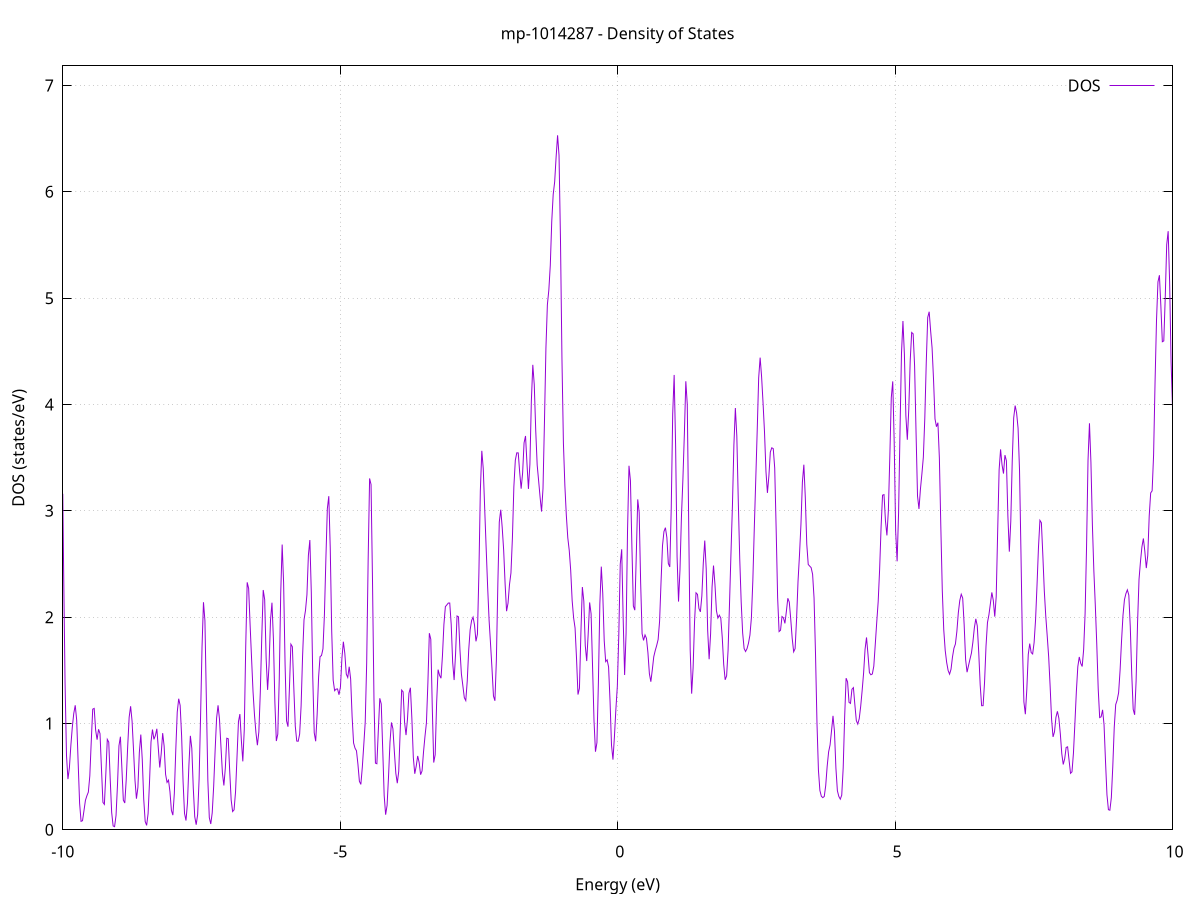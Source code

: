 set title 'mp-1014287 - Density of States'
set xlabel 'Energy (eV)'
set ylabel 'DOS (states/eV)'
set grid
set xrange [-10:10]
set yrange [0:7.185]
set xzeroaxis lt -1
set terminal png size 800,600
set output 'mp-1014287_dos_gnuplot.png'
plot '-' using 1:2 with lines title 'DOS'
-19.545800 0.000000
-19.519500 0.000000
-19.493200 0.000000
-19.467000 0.000000
-19.440700 0.000000
-19.414500 0.000000
-19.388200 0.000000
-19.361900 0.000000
-19.335700 0.000000
-19.309400 0.000000
-19.283100 0.000000
-19.256900 0.000000
-19.230600 0.000000
-19.204300 0.000000
-19.178100 0.000000
-19.151800 0.000000
-19.125600 0.000000
-19.099300 0.000000
-19.073000 0.000000
-19.046800 0.000000
-19.020500 0.000000
-18.994200 0.000000
-18.968000 0.000000
-18.941700 0.000000
-18.915500 0.000000
-18.889200 0.000000
-18.862900 0.000000
-18.836700 0.000000
-18.810400 0.000000
-18.784100 0.000000
-18.757900 0.000000
-18.731600 0.000000
-18.705300 0.000000
-18.679100 0.000000
-18.652800 0.000000
-18.626600 0.000000
-18.600300 0.000000
-18.574000 0.000000
-18.547800 0.000000
-18.521500 0.000000
-18.495200 0.000000
-18.469000 0.000000
-18.442700 0.000000
-18.416400 0.000000
-18.390200 0.000000
-18.363900 0.000000
-18.337700 0.000000
-18.311400 0.000000
-18.285100 0.000000
-18.258900 0.000000
-18.232600 0.000000
-18.206300 0.000000
-18.180100 0.000000
-18.153800 0.000000
-18.127500 0.000000
-18.101300 0.000000
-18.075000 0.000000
-18.048800 0.000000
-18.022500 0.000000
-17.996200 0.000000
-17.970000 0.000000
-17.943700 0.000000
-17.917400 0.000000
-17.891200 0.000000
-17.864900 0.000000
-17.838600 0.000000
-17.812400 0.000000
-17.786100 0.000000
-17.759900 0.000000
-17.733600 0.000000
-17.707300 0.000000
-17.681100 0.000000
-17.654800 0.000000
-17.628500 0.000000
-17.602300 0.000000
-17.576000 0.000000
-17.549700 0.000000
-17.523500 0.000000
-17.497200 0.000000
-17.471000 0.000000
-17.444700 0.000000
-17.418400 0.000000
-17.392200 0.000000
-17.365900 0.000000
-17.339600 0.000000
-17.313400 0.000000
-17.287100 0.000100
-17.260900 0.000800
-17.234600 0.006700
-17.208300 0.034900
-17.182100 0.113100
-17.155800 0.240700
-17.129500 0.368000
-17.103300 0.470800
-17.077000 0.581900
-17.050700 0.700900
-17.024500 0.770600
-16.998200 0.754500
-16.972000 0.661300
-16.945700 0.550100
-16.919400 0.516400
-16.893200 0.592500
-16.866900 0.700100
-16.840600 0.773300
-16.814400 0.843400
-16.788100 0.895800
-16.761800 0.847700
-16.735600 0.721200
-16.709300 0.585600
-16.683100 0.443200
-16.656800 0.361400
-16.630500 0.459200
-16.604300 0.678800
-16.578000 0.860500
-16.551700 1.001700
-16.525500 1.118300
-16.499200 1.074200
-16.472900 0.846300
-16.446700 0.626600
-16.420400 0.535300
-16.394200 0.532300
-16.367900 0.560900
-16.341600 0.609200
-16.315400 0.694100
-16.289100 0.816700
-16.262800 0.936400
-16.236600 1.020600
-16.210300 1.040000
-16.184000 0.976600
-16.157800 0.936000
-16.131500 0.995200
-16.105300 1.028500
-16.079000 1.011800
-16.052700 1.077100
-16.026500 1.228200
-16.000200 1.417000
-15.973900 1.643800
-15.947700 2.001600
-15.921400 2.661500
-15.895100 3.638800
-15.868900 4.748100
-15.842600 5.838300
-15.816400 6.875700
-15.790100 7.722400
-15.763800 8.062400
-15.737600 7.716700
-15.711300 6.737600
-15.685000 5.309200
-15.658800 3.842000
-15.632500 2.727600
-15.606300 2.080000
-15.580000 1.811500
-15.553700 1.682600
-15.527500 1.477600
-15.501200 1.238400
-15.474900 1.125700
-15.448700 1.098900
-15.422400 1.046800
-15.396100 1.039400
-15.369900 1.113400
-15.343600 1.143400
-15.317400 1.048000
-15.291100 0.877800
-15.264800 0.779600
-15.238600 0.829000
-15.212300 0.964600
-15.186000 1.130800
-15.159800 1.197200
-15.133500 1.132800
-15.107200 1.103400
-15.081000 1.134600
-15.054700 1.209700
-15.028500 1.308100
-15.002200 1.277300
-14.975900 1.060600
-14.949700 0.754300
-14.923400 0.534600
-14.897100 0.543700
-14.870900 0.708300
-14.844600 0.849900
-14.818300 0.886800
-14.792100 0.858800
-14.765800 0.830000
-14.739600 0.786700
-14.713300 0.698700
-14.687000 0.580200
-14.660800 0.444600
-14.634500 0.307300
-14.608200 0.246900
-14.582000 0.345300
-14.555700 0.530600
-14.529400 0.642500
-14.503200 0.651800
-14.476900 0.654100
-14.450700 0.657600
-14.424400 0.559700
-14.398100 0.363400
-14.371900 0.230000
-14.345600 0.264900
-14.319300 0.384900
-14.293100 0.455500
-14.266800 0.465300
-14.240500 0.479200
-14.214300 0.493000
-14.188000 0.455200
-14.161800 0.371200
-14.135500 0.292000
-14.109200 0.251000
-14.083000 0.238800
-14.056700 0.210900
-14.030400 0.153900
-14.004200 0.153300
-13.977900 0.348200
-13.951600 0.717800
-13.925400 0.948900
-13.899100 0.894700
-13.872900 0.871000
-13.846600 0.954700
-13.820300 0.806300
-13.794100 0.428200
-13.767800 0.151500
-13.741500 0.125600
-13.715300 0.355600
-13.689000 0.731900
-13.662800 0.896400
-13.636500 0.649100
-13.610200 0.277600
-13.584000 0.070100
-13.557700 0.011000
-13.531400 0.007700
-13.505200 0.050600
-13.478900 0.222100
-13.452600 0.578000
-13.426400 0.907800
-13.400100 0.940900
-13.373900 0.869700
-13.347600 0.974800
-13.321300 1.102700
-13.295100 1.125700
-13.268800 1.079700
-13.242500 0.851100
-13.216300 0.522300
-13.190000 0.499600
-13.163700 1.005200
-13.137500 1.642200
-13.111200 1.666900
-13.085000 1.026600
-13.058700 0.409800
-13.032400 0.242200
-13.006200 0.473800
-12.979900 0.809600
-12.953600 0.850300
-12.927400 0.551200
-12.901100 0.312900
-12.874800 0.513400
-12.848600 1.203900
-12.822300 1.882200
-12.796100 1.881000
-12.769800 1.278400
-12.743500 0.635000
-12.717300 0.235500
-12.691000 0.079800
-12.664700 0.114600
-12.638500 0.344500
-12.612200 0.779100
-12.585900 1.346700
-12.559700 1.871300
-12.533400 2.086900
-12.507200 1.949100
-12.480900 1.819600
-12.454600 1.858800
-12.428400 1.674800
-12.402100 1.079300
-12.375800 0.457300
-12.349600 0.123500
-12.323300 0.020900
-12.297000 0.002200
-12.270800 0.000100
-12.244500 0.000000
-12.218300 0.000000
-12.192000 0.000000
-12.165700 0.000100
-12.139500 0.000800
-12.113200 0.007700
-12.086900 0.043300
-12.060700 0.149200
-12.034400 0.318200
-12.008200 0.423500
-11.981900 0.353200
-11.955600 0.184600
-11.929400 0.060800
-11.903100 0.020900
-11.876800 0.058200
-11.850600 0.224000
-11.824300 0.566200
-11.798000 0.992500
-11.771800 1.389200
-11.745500 1.742100
-11.719300 1.846300
-11.693000 1.436600
-11.666700 0.749700
-11.640500 0.251400
-11.614200 0.053000
-11.587900 0.006900
-11.561700 0.000500
-11.535400 0.000000
-11.509100 0.000000
-11.482900 0.000000
-11.456600 0.000000
-11.430400 0.000100
-11.404100 0.001700
-11.377800 0.013100
-11.351600 0.060300
-11.325300 0.173500
-11.299000 0.320600
-11.272800 0.392400
-11.246500 0.325000
-11.220200 0.181900
-11.194000 0.067100
-11.167700 0.015900
-11.141500 0.003000
-11.115200 0.007400
-11.088900 0.044900
-11.062700 0.172000
-11.036400 0.414900
-11.010100 0.663600
-10.983900 0.772000
-10.957600 0.765100
-10.931300 0.766200
-10.905100 0.784400
-10.878800 0.726600
-10.852600 0.560700
-10.826300 0.339200
-10.800000 0.147700
-10.773800 0.042600
-10.747500 0.007700
-10.721200 0.000900
-10.695000 0.000400
-10.668700 0.003900
-10.642400 0.027400
-10.616200 0.125100
-10.589900 0.371400
-10.563700 0.741100
-10.537400 1.064700
-10.511100 1.238300
-10.484900 1.312300
-10.458600 1.395000
-10.432300 1.639300
-10.406100 2.150200
-10.379800 2.833300
-10.353600 3.414700
-10.327300 3.734000
-10.301000 3.888400
-10.274800 4.045600
-10.248500 4.291200
-10.222200 4.592400
-10.196000 4.794200
-10.169700 4.844200
-10.143400 4.970600
-10.117200 5.362400
-10.090900 5.773500
-10.064700 5.680000
-10.038400 4.907200
-10.012100 3.738700
-9.985900 2.486800
-9.959600 1.395600
-9.933300 0.698400
-9.907100 0.476800
-9.880800 0.584500
-9.854500 0.794200
-9.828300 0.966600
-9.802000 1.095100
-9.775800 1.170800
-9.749500 1.030500
-9.723200 0.632800
-9.697000 0.249500
-9.670700 0.079200
-9.644400 0.085500
-9.618200 0.180200
-9.591900 0.277100
-9.565600 0.319900
-9.539400 0.354300
-9.513100 0.506300
-9.486900 0.833400
-9.460600 1.134500
-9.434300 1.141500
-9.408100 0.937800
-9.381800 0.847300
-9.355500 0.945000
-9.329300 0.904600
-9.303000 0.573700
-9.276700 0.257900
-9.250500 0.238900
-9.224200 0.527300
-9.198000 0.850300
-9.171700 0.824800
-9.145400 0.476100
-9.119200 0.163500
-9.092900 0.036000
-9.066600 0.029400
-9.040400 0.134900
-9.014100 0.423600
-8.987800 0.790000
-8.961600 0.875300
-8.935300 0.583800
-8.909100 0.279500
-8.882800 0.251700
-8.856500 0.472900
-8.830300 0.784100
-8.804000 1.058000
-8.777700 1.161800
-8.751500 1.021900
-8.725200 0.750700
-8.698900 0.466000
-8.672700 0.292200
-8.646400 0.397900
-8.620200 0.728900
-8.593900 0.895500
-8.567600 0.659900
-8.541400 0.288900
-8.515100 0.078300
-8.488800 0.041500
-8.462600 0.153100
-8.436300 0.457400
-8.410100 0.825500
-8.383800 0.942900
-8.357500 0.850500
-8.331300 0.886300
-8.305000 0.949900
-8.278700 0.768100
-8.252500 0.585600
-8.226200 0.716400
-8.199900 0.908900
-8.173700 0.787700
-8.147400 0.522100
-8.121200 0.445700
-8.094900 0.467000
-8.068600 0.358200
-8.042400 0.181800
-8.016100 0.137700
-7.989800 0.342000
-7.963600 0.751900
-7.937300 1.107200
-7.911000 1.232600
-7.884800 1.169800
-7.858500 0.883000
-7.832300 0.454800
-7.806000 0.153800
-7.779700 0.087200
-7.753500 0.249100
-7.727200 0.605200
-7.700900 0.883600
-7.674700 0.766200
-7.648400 0.394700
-7.622100 0.123300
-7.595900 0.047700
-7.569600 0.143300
-7.543400 0.475200
-7.517100 1.058300
-7.490800 1.713800
-7.464600 2.140300
-7.438300 1.966300
-7.412000 1.209300
-7.385800 0.466600
-7.359500 0.115000
-7.333200 0.054600
-7.307000 0.159300
-7.280700 0.409500
-7.254500 0.746300
-7.228200 1.049800
-7.201900 1.170600
-7.175700 1.038700
-7.149400 0.783000
-7.123100 0.534100
-7.096900 0.416700
-7.070600 0.580600
-7.044300 0.861100
-7.018100 0.856300
-6.991800 0.552600
-6.965600 0.281400
-6.939300 0.171400
-6.913000 0.187800
-6.886800 0.354800
-6.860500 0.680100
-6.834200 1.017100
-6.808000 1.088200
-6.781700 0.840500
-6.755500 0.643300
-6.729200 0.942900
-6.702900 1.728100
-6.676700 2.327300
-6.650400 2.269600
-6.624100 1.927000
-6.597900 1.613100
-6.571600 1.301100
-6.545300 1.080700
-6.519100 0.914100
-6.492800 0.795100
-6.466600 0.920100
-6.440300 1.293300
-6.414000 1.810400
-6.387800 2.255100
-6.361500 2.165100
-6.335200 1.615200
-6.309000 1.315500
-6.282700 1.545300
-6.256400 1.971000
-6.230200 2.135800
-6.203900 1.792800
-6.177700 1.199100
-6.151400 0.834900
-6.125100 0.899300
-6.098900 1.412600
-6.072600 2.221100
-6.046300 2.683000
-6.020100 2.322500
-5.993800 1.555300
-5.967500 1.025000
-5.941300 0.969700
-5.915000 1.338600
-5.888800 1.745600
-5.862500 1.721700
-5.836200 1.332000
-5.810000 0.975000
-5.783700 0.834500
-5.757400 0.832800
-5.731200 0.900600
-5.704900 1.165500
-5.678600 1.630700
-5.652400 1.975300
-5.626100 2.062300
-5.599900 2.210500
-5.573600 2.582100
-5.547300 2.725200
-5.521100 2.230300
-5.494800 1.434400
-5.468500 0.912800
-5.442300 0.832600
-5.416000 1.084500
-5.389700 1.437000
-5.363500 1.628500
-5.337200 1.638900
-5.311000 1.701600
-5.284700 2.025000
-5.258400 2.547300
-5.232200 3.020000
-5.205900 3.137800
-5.179600 2.646400
-5.153400 1.868700
-5.127100 1.407900
-5.100900 1.308100
-5.074600 1.322700
-5.048300 1.324800
-5.022100 1.270200
-4.995800 1.343500
-4.969500 1.613500
-4.943300 1.768900
-4.917000 1.658600
-4.890700 1.463600
-4.864500 1.432600
-4.838200 1.533700
-4.812000 1.418200
-4.785700 1.066300
-4.759400 0.816600
-4.733200 0.767600
-4.706900 0.742700
-4.680600 0.615100
-4.654400 0.456100
-4.628100 0.426900
-4.601800 0.587500
-4.575600 0.796600
-4.549300 1.014500
-4.523100 1.567600
-4.496800 2.530500
-4.470500 3.304500
-4.444300 3.247000
-4.418000 2.333400
-4.391700 1.229000
-4.365500 0.627000
-4.339200 0.621100
-4.312900 0.937400
-4.286700 1.236800
-4.260400 1.183200
-4.234200 0.760400
-4.207900 0.323800
-4.181600 0.141800
-4.155400 0.228400
-4.129100 0.503700
-4.102800 0.825600
-4.076600 1.009300
-4.050300 0.950300
-4.024000 0.732700
-3.997800 0.530900
-3.971500 0.438300
-3.945300 0.550000
-3.919000 0.932000
-3.892700 1.314000
-3.866500 1.297300
-3.840200 1.010300
-3.813900 0.890400
-3.787700 1.041100
-3.761400 1.284400
-3.735100 1.335900
-3.708900 1.049200
-3.682600 0.680800
-3.656400 0.526800
-3.630100 0.598800
-3.603800 0.694400
-3.577600 0.633600
-3.551300 0.518300
-3.525000 0.553700
-3.498800 0.731400
-3.472500 0.877900
-3.446200 1.006400
-3.420000 1.381000
-3.393700 1.848900
-3.367500 1.791500
-3.341200 1.159100
-3.314900 0.632300
-3.288700 0.705700
-3.262400 1.193500
-3.236100 1.506300
-3.209900 1.453600
-3.183600 1.425500
-3.157400 1.637600
-3.131100 1.931300
-3.104800 2.098800
-3.078600 2.115000
-3.052300 2.132400
-3.026000 2.132500
-2.999800 1.931500
-2.973500 1.575800
-2.947200 1.408500
-2.921000 1.655500
-2.894700 2.010900
-2.868500 2.002800
-2.842200 1.693800
-2.815900 1.465300
-2.789700 1.354800
-2.763400 1.242400
-2.737100 1.215200
-2.710900 1.397000
-2.684600 1.686000
-2.658300 1.881000
-2.632100 1.968400
-2.605800 1.999900
-2.579600 1.926000
-2.553300 1.772300
-2.527000 1.840700
-2.500800 2.411200
-2.474500 3.191100
-2.448200 3.564100
-2.422000 3.396700
-2.395700 3.015100
-2.369400 2.644900
-2.343200 2.286100
-2.316900 1.971300
-2.290700 1.747700
-2.264400 1.513900
-2.238100 1.258600
-2.211900 1.213400
-2.185600 1.596100
-2.159300 2.309100
-2.133100 2.894500
-2.106800 3.010300
-2.080500 2.843200
-2.054300 2.629600
-2.028000 2.309900
-2.001800 2.056000
-1.975500 2.132100
-1.949200 2.306100
-1.923000 2.415600
-1.896700 2.743500
-1.870400 3.227200
-1.844200 3.475700
-1.817900 3.545300
-1.791600 3.544800
-1.765400 3.360800
-1.739100 3.208400
-1.712900 3.354900
-1.686600 3.639100
-1.660300 3.703900
-1.634100 3.444000
-1.607800 3.206400
-1.581500 3.437000
-1.555300 4.030500
-1.529000 4.373000
-1.502800 4.186000
-1.476500 3.756600
-1.450200 3.430500
-1.424000 3.282400
-1.397700 3.127900
-1.371400 2.992800
-1.345200 3.210600
-1.318900 3.840100
-1.292600 4.529100
-1.266400 4.938200
-1.240100 5.076700
-1.213900 5.308700
-1.187600 5.722800
-1.161300 5.976800
-1.135100 6.093700
-1.108800 6.328900
-1.082500 6.532100
-1.056300 6.342000
-1.030000 5.538400
-1.003700 4.431100
-0.977500 3.637400
-0.951200 3.238700
-0.925000 2.958600
-0.898700 2.746600
-0.872400 2.628400
-0.846200 2.440200
-0.819900 2.156100
-0.793600 1.993700
-0.767400 1.897600
-0.741100 1.611700
-0.714800 1.271900
-0.688600 1.331000
-0.662300 1.853200
-0.636100 2.283000
-0.609800 2.151700
-0.583500 1.732800
-0.557300 1.586900
-0.531000 1.841000
-0.504700 2.138100
-0.478500 2.031600
-0.452200 1.535200
-0.425900 1.024100
-0.399700 0.734200
-0.373400 0.819000
-0.347200 1.378400
-0.320900 2.123400
-0.294600 2.474900
-0.268400 2.224200
-0.242100 1.779200
-0.215800 1.581700
-0.189600 1.598200
-0.163300 1.531800
-0.137000 1.209600
-0.110800 0.796600
-0.084500 0.659800
-0.058300 0.873700
-0.032000 1.131500
-0.005700 1.348300
0.020500 1.828300
0.046800 2.497800
0.073100 2.638400
0.099300 1.993600
0.125600 1.455600
0.151800 1.844500
0.178100 2.809400
0.204400 3.423700
0.230600 3.284200
0.256900 2.665100
0.283200 2.105100
0.309400 2.065600
0.335700 2.580100
0.362000 3.107400
0.388200 2.985000
0.414500 2.325000
0.440700 1.843900
0.467000 1.781300
0.493300 1.832600
0.519500 1.800600
0.545800 1.665600
0.572100 1.467900
0.598300 1.392600
0.624600 1.504400
0.650900 1.627700
0.677100 1.685000
0.703400 1.733100
0.729600 1.789300
0.755900 1.961200
0.782200 2.333400
0.808400 2.672100
0.834700 2.805400
0.861000 2.841300
0.887200 2.748300
0.913500 2.504200
0.939800 2.472400
0.966000 3.024200
0.992300 3.911900
1.018500 4.278200
1.044800 3.609100
1.071100 2.568700
1.097300 2.146300
1.123600 2.446600
1.149900 2.946300
1.176100 3.296800
1.202400 3.722100
1.228700 4.218600
1.254900 4.001000
1.281200 2.854900
1.307400 1.693000
1.333700 1.280100
1.360000 1.522800
1.386200 1.958500
1.412500 2.228800
1.438800 2.214200
1.465000 2.081300
1.491300 2.049700
1.517600 2.199900
1.543800 2.509800
1.570100 2.720200
1.596300 2.451000
1.622600 1.873300
1.648900 1.603900
1.675100 1.840800
1.701400 2.281400
1.727700 2.485100
1.753900 2.305900
1.780200 2.061800
1.806500 1.991500
1.832700 2.018700
1.859000 1.991000
1.885200 1.809600
1.911500 1.555100
1.937800 1.410600
1.964000 1.447700
1.990300 1.687900
2.016600 2.134400
2.042800 2.605600
2.069100 3.054100
2.095300 3.619700
2.121600 3.966700
2.147900 3.701800
2.174100 3.095900
2.200400 2.549700
2.226700 2.140400
2.252900 1.852500
2.279200 1.705200
2.305500 1.676700
2.331700 1.703600
2.358000 1.754900
2.384200 1.831000
2.410500 1.993400
2.436800 2.347700
2.463000 2.842000
2.489300 3.296600
2.515600 3.759600
2.541800 4.250900
2.568100 4.441100
2.594400 4.261300
2.620600 4.014400
2.646900 3.740700
2.673100 3.370500
2.699400 3.168400
2.725700 3.327100
2.751900 3.552600
2.778200 3.592900
2.804500 3.584700
2.830700 3.403700
2.857000 2.824200
2.883300 2.183900
2.909500 1.864400
2.935800 1.877000
2.962000 2.005800
2.988300 1.993800
3.014600 1.941300
3.040800 2.053400
3.067100 2.177600
3.093400 2.141400
3.119600 1.981300
3.145900 1.800900
3.172200 1.673800
3.198400 1.703600
3.224700 1.982500
3.250900 2.336600
3.277200 2.584500
3.303500 2.871200
3.329700 3.269200
3.356000 3.433900
3.382300 3.124300
3.408500 2.686800
3.434800 2.495400
3.461100 2.480200
3.487300 2.465600
3.513600 2.403300
3.539800 2.179500
3.566100 1.652600
3.592400 1.005700
3.618600 0.561800
3.644900 0.370100
3.671200 0.315300
3.697400 0.302400
3.723700 0.313100
3.749900 0.414500
3.776200 0.596500
3.802500 0.733300
3.828700 0.798300
3.855000 0.932600
3.881300 1.071700
3.907500 0.926200
3.933800 0.580500
3.960100 0.367700
3.986300 0.313700
4.012600 0.287900
4.038800 0.325500
4.065100 0.582700
4.091400 1.063800
4.117600 1.425800
4.143900 1.391000
4.170200 1.198300
4.196400 1.188600
4.222700 1.321500
4.249000 1.337100
4.275200 1.177000
4.301500 1.027500
4.327700 0.994100
4.354000 1.045200
4.380300 1.160700
4.406500 1.309300
4.432800 1.474700
4.459100 1.696800
4.485300 1.809200
4.511600 1.650600
4.537900 1.477200
4.564100 1.457900
4.590400 1.465600
4.616600 1.538400
4.642900 1.742000
4.669200 1.949900
4.695400 2.144700
4.721700 2.449600
4.748000 2.847400
4.774200 3.147200
4.800500 3.152500
4.826800 2.905400
4.853000 2.768800
4.879300 3.002600
4.905500 3.511100
4.931800 4.065000
4.958100 4.217400
4.984300 3.641900
5.010600 2.807300
5.036900 2.525100
5.063100 2.977300
5.089400 3.763000
5.115700 4.483000
5.141900 4.784900
5.168200 4.470300
5.194400 3.896600
5.220700 3.668300
5.247000 3.954800
5.273200 4.416600
5.299500 4.677500
5.325800 4.664800
5.352000 4.361600
5.378300 3.731400
5.404500 3.139700
5.430800 3.017800
5.457100 3.203800
5.483300 3.346600
5.509600 3.504200
5.535900 3.872700
5.562100 4.394100
5.588400 4.818700
5.614700 4.872500
5.640900 4.692400
5.667200 4.531200
5.693400 4.232800
5.719700 3.864800
5.746000 3.791200
5.772200 3.828900
5.798500 3.495300
5.824800 2.844300
5.851000 2.251800
5.877300 1.881400
5.903600 1.687200
5.929800 1.574300
5.956100 1.498100
5.982300 1.463700
6.008600 1.510400
6.034900 1.626000
6.061100 1.707800
6.087400 1.746900
6.113700 1.865700
6.139900 2.040500
6.166200 2.156100
6.192500 2.215000
6.218700 2.179200
6.245000 1.930800
6.271200 1.601300
6.297500 1.482300
6.323800 1.544300
6.350000 1.605000
6.376300 1.661900
6.402600 1.765500
6.428800 1.899000
6.455100 1.984200
6.481400 1.918200
6.507600 1.671200
6.533900 1.362900
6.560100 1.166800
6.586400 1.167500
6.612700 1.387400
6.638900 1.725700
6.665200 1.949000
6.691500 2.022400
6.717700 2.125700
6.744000 2.232500
6.770300 2.157200
6.796500 2.004600
6.822800 2.192500
6.849000 2.802700
6.875300 3.386300
6.901600 3.578000
6.927800 3.432000
6.954100 3.350400
6.980400 3.523900
7.006600 3.470600
7.032900 2.955500
7.059200 2.616200
7.085400 2.901100
7.111700 3.467500
7.137900 3.874100
7.164200 3.989800
7.190500 3.920000
7.216700 3.777300
7.243000 3.381900
7.269300 2.596300
7.295500 1.739600
7.321800 1.202400
7.348000 1.087000
7.374300 1.319500
7.400600 1.649000
7.426800 1.750900
7.453100 1.666800
7.479400 1.653600
7.505600 1.759800
7.531900 1.973700
7.558200 2.299100
7.584400 2.654400
7.610700 2.910200
7.636900 2.887800
7.663200 2.582300
7.689500 2.247600
7.715700 2.011500
7.742000 1.823400
7.768300 1.626400
7.794500 1.351200
7.820800 1.040100
7.847100 0.873500
7.873300 0.921300
7.899600 1.058500
7.925800 1.114100
7.952100 1.049300
7.978400 0.902700
8.004600 0.715300
8.030900 0.614400
8.057200 0.669000
8.083400 0.774400
8.109700 0.780200
8.136000 0.653900
8.162200 0.530900
8.188500 0.544800
8.214700 0.719500
8.241000 1.001100
8.267300 1.300100
8.293500 1.534300
8.319800 1.625500
8.346100 1.565200
8.372300 1.535900
8.398600 1.694200
8.424900 2.035500
8.451100 2.665400
8.477400 3.474800
8.503600 3.823100
8.529900 3.455700
8.556200 2.869500
8.582400 2.437900
8.608700 2.112700
8.635000 1.746000
8.661200 1.324700
8.687500 1.055200
8.713800 1.062500
8.740000 1.128100
8.766300 0.987200
8.792500 0.645900
8.818800 0.329800
8.845100 0.189000
8.871300 0.184000
8.897600 0.301800
8.923900 0.595600
8.950100 0.963100
8.976400 1.177600
9.002600 1.219200
9.028900 1.289700
9.055200 1.498300
9.081400 1.774400
9.107700 2.016200
9.134000 2.164200
9.160200 2.221000
9.186500 2.256700
9.212800 2.207000
9.239000 1.910200
9.265300 1.465100
9.291500 1.133700
9.317800 1.081400
9.344100 1.398700
9.370300 1.947400
9.396600 2.354600
9.422900 2.523400
9.449100 2.662200
9.475400 2.739800
9.501700 2.617500
9.527900 2.461400
9.554200 2.580900
9.580400 2.952100
9.606700 3.168100
9.633000 3.188000
9.659200 3.524200
9.685500 4.208600
9.711800 4.791900
9.738000 5.153100
9.764300 5.216000
9.790600 4.923200
9.816800 4.590300
9.843100 4.598200
9.869300 5.009900
9.895600 5.503300
9.921900 5.630300
9.948100 5.156300
9.974400 4.402800
10.000700 3.961600
10.026900 4.023600
10.053200 4.526000
10.079500 5.315100
10.105700 5.924000
10.132000 6.115900
10.158200 6.209000
10.184500 6.577500
10.210800 7.104200
10.237000 6.967300
10.263300 5.846000
10.289600 4.647000
10.315800 4.014100
10.342100 3.798300
10.368400 3.960300
10.394600 4.313600
10.420900 4.165800
10.447100 3.258800
10.473400 2.204400
10.499700 1.668100
10.525900 1.786300
10.552200 2.158500
10.578500 2.179200
10.604700 1.816500
10.631000 1.589600
10.657200 1.708800
10.683500 2.020900
10.709800 2.384800
10.736000 2.611400
10.762300 2.459000
10.788600 2.074600
10.814800 1.969700
10.841100 2.116500
10.867400 1.908800
10.893600 1.355800
10.919900 1.183100
10.946100 1.813600
10.972400 2.931000
10.998700 3.693400
11.024900 3.531200
11.051200 2.730000
11.077500 1.794000
11.103700 0.972900
11.130000 0.439100
11.156300 0.206600
11.182500 0.155100
11.208800 0.194100
11.235000 0.255100
11.261300 0.269600
11.287600 0.203600
11.313800 0.103600
11.340100 0.049400
11.366400 0.082400
11.392600 0.210300
11.418900 0.382100
11.445200 0.487700
11.471400 0.516300
11.497700 0.684300
11.523900 1.199100
11.550200 1.817300
11.576500 2.095100
11.602700 2.198500
11.629000 2.661900
11.655300 3.442100
11.681500 3.900400
11.707800 3.673100
11.734100 3.152500
11.760300 2.871600
11.786600 2.916400
11.812800 3.048800
11.839100 2.873300
11.865400 2.199300
11.891600 1.490000
11.917900 1.343900
11.944200 1.768700
11.970400 2.308500
11.996700 2.551300
12.023000 2.369100
12.049200 1.795300
12.075500 1.110000
12.101700 0.781800
12.128000 0.945800
12.154300 1.210500
12.180500 1.173700
12.206800 0.883700
12.233100 0.600400
12.259300 0.530900
12.285600 0.787600
12.311900 1.276700
12.338100 1.800000
12.364400 2.239700
12.390600 2.471700
12.416900 2.393000
12.443200 2.184200
12.469400 2.205700
12.495700 2.563900
12.522000 3.000000
12.548200 3.289100
12.574500 3.387600
12.600700 3.152200
12.627000 2.712000
12.653300 2.590000
12.679500 2.796100
12.705800 2.708800
12.732100 2.109300
12.758300 1.498200
12.784600 1.312200
12.810900 1.526100
12.837100 1.964200
12.863400 2.407200
12.889600 2.602100
12.915900 2.565400
12.942200 2.592900
12.968400 2.886600
12.994700 3.260600
13.021000 3.284900
13.047200 2.896800
13.073500 2.509000
13.099800 2.320500
13.126000 2.141100
13.152300 1.921800
13.178500 1.963000
13.204800 2.447900
13.231100 2.999600
13.257300 3.171500
13.283600 3.086700
13.309900 3.208300
13.336100 3.848100
13.362400 4.707400
13.388700 4.899500
13.414900 4.111400
13.441200 3.162700
13.467400 2.773000
13.493700 2.700700
13.520000 2.549600
13.546200 2.553400
13.572500 2.968300
13.598800 3.453900
13.625000 3.573600
13.651300 3.367600
13.677600 3.222700
13.703800 3.337100
13.730100 3.428700
13.756300 3.190300
13.782600 2.714100
13.808900 2.284300
13.835100 2.153300
13.861400 2.371700
13.887700 2.780000
13.913900 3.244500
13.940200 3.545900
13.966500 3.252200
13.992700 2.328900
14.019000 1.495000
14.045200 1.390700
14.071500 1.894400
14.097800 2.460400
14.124000 2.809000
14.150300 2.989800
14.176600 2.918500
14.202800 2.509000
14.229100 1.969500
14.255300 1.583600
14.281600 1.539600
14.307900 1.970100
14.334100 2.945400
14.360400 4.129400
14.386700 4.759700
14.412900 4.509500
14.439200 3.846300
14.465500 3.276300
14.491700 2.876800
14.518000 2.672100
14.544200 2.683300
14.570500 2.634500
14.596800 2.451100
14.623000 2.466500
14.649300 2.552800
14.675600 2.258500
14.701800 1.724300
14.728100 1.390600
14.754400 1.309000
14.780600 1.187800
14.806900 0.853100
14.833100 0.500600
14.859400 0.354500
14.885700 0.434300
14.911900 0.829300
14.938200 1.608300
14.964500 2.300700
14.990700 2.253600
15.017000 1.617900
15.043300 1.173800
15.069500 1.253200
15.095800 1.481900
15.122000 1.457500
15.148300 1.202000
15.174600 0.964700
15.200800 0.938800
15.227100 1.134800
15.253400 1.532600
15.279600 2.212000
15.305900 2.858800
15.332200 2.813600
15.358400 2.072200
15.384700 1.297300
15.410900 0.944000
15.437200 1.064900
15.463500 1.418300
15.489700 1.701800
15.516000 1.944500
15.542300 2.238900
15.568500 2.436500
15.594800 2.470900
15.621100 2.479400
15.647300 2.633500
15.673600 3.008800
15.699800 3.304500
15.726100 3.138200
15.752400 2.771000
15.778600 2.676100
15.804900 2.706800
15.831200 2.636700
15.857400 2.761000
15.883700 3.197100
15.909900 3.530500
15.936200 3.418200
15.962500 2.957000
15.988700 2.328800
16.015000 1.776500
16.041300 1.723200
16.067500 2.125500
16.093800 2.399900
16.120100 2.253400
16.146300 1.912800
16.172600 1.607200
16.198800 1.365900
16.225100 1.265300
16.251400 1.444000
16.277600 1.903300
16.303900 2.537400
16.330200 3.219100
16.356400 3.815900
16.382700 4.080900
16.409000 3.629600
16.435200 2.587000
16.461500 1.678700
16.487700 1.344400
16.514000 1.636800
16.540300 2.428300
16.566500 3.125000
16.592800 3.115900
16.619100 2.717200
16.645300 2.603800
16.671600 2.663300
16.697900 2.463900
16.724100 2.036300
16.750400 1.572900
16.776600 1.160700
16.802900 1.024400
16.829200 1.234100
16.855400 1.364100
16.881700 1.111600
16.908000 0.767000
16.934200 0.663700
16.960500 0.760600
16.986800 0.954500
17.013000 1.186100
17.039300 1.237500
17.065500 1.060600
17.091800 0.985000
17.118100 1.167600
17.144300 1.455900
17.170600 1.769900
17.196900 1.963600
17.223100 1.942600
17.249400 2.035200
17.275700 2.449100
17.301900 2.774200
17.328200 2.519200
17.354400 1.920900
17.380700 1.594800
17.407000 1.682800
17.433200 2.022200
17.459500 2.539200
17.485800 3.046900
17.512000 3.268200
17.538300 3.151500
17.564500 2.971000
17.590800 3.093400
17.617100 3.503100
17.643300 3.897500
17.669600 4.122800
17.695900 4.165400
17.722100 4.129100
17.748400 4.129200
17.774700 4.071100
17.800900 3.817300
17.827200 3.386300
17.853400 2.959300
17.879700 2.725500
17.906000 2.738900
17.932200 2.951300
17.958500 3.221900
17.984800 3.449800
18.011000 3.530500
18.037300 3.412200
18.063600 3.347100
18.089800 3.532900
18.116100 3.718100
18.142300 3.535000
18.168600 3.039700
18.194900 2.694500
18.221100 2.626200
18.247400 2.442700
18.273700 2.024000
18.299900 1.663000
18.326200 1.494100
18.352500 1.385800
18.378700 1.264200
18.405000 1.305200
18.431200 1.680800
18.457500 2.264500
18.483800 2.633700
18.510000 2.421100
18.536300 1.785400
18.562600 1.264300
18.588800 1.249600
18.615100 1.657300
18.641400 2.041600
18.667600 2.115900
18.693900 1.979500
18.720100 1.858700
18.746400 1.839400
18.772700 1.886400
18.798900 2.017200
18.825200 2.202500
18.851500 2.205000
18.877700 1.914000
18.904000 1.650300
18.930300 1.678200
18.956500 1.877100
18.982800 2.045400
19.009000 2.173500
19.035300 2.264100
19.061600 2.209900
19.087800 1.996200
19.114100 1.756300
19.140400 1.622800
19.166600 1.601100
19.192900 1.712700
19.219200 2.045400
19.245400 2.525400
19.271700 2.882400
19.297900 2.966200
19.324200 2.881600
19.350500 2.702900
19.376700 2.434000
19.403000 2.171300
19.429300 2.021600
19.455500 1.958800
19.481800 1.907600
19.508000 2.009100
19.534300 2.316600
19.560600 2.448700
19.586800 2.183200
19.613100 1.839900
19.639400 1.701100
19.665600 1.658400
19.691900 1.547400
19.718200 1.472100
19.744400 1.689100
19.770700 2.147200
19.796900 2.372700
19.823200 2.109600
19.849500 1.671400
19.875700 1.410700
19.902000 1.336500
19.928300 1.326400
19.954500 1.452800
19.980800 1.790200
20.007100 1.965000
20.033300 1.719700
20.059600 1.521400
20.085800 1.805800
20.112100 2.251300
20.138400 2.281600
20.164600 1.839900
20.190900 1.304300
20.217200 0.969000
20.243400 0.882000
20.269700 0.962500
20.296000 1.082800
20.322200 1.197400
20.348500 1.367400
20.374700 1.671600
20.401000 2.074300
20.427300 2.267400
20.453500 2.073300
20.479800 1.732500
20.506100 1.449100
20.532300 1.178100
20.558600 0.892200
20.584900 0.700000
20.611100 0.730300
20.637400 0.969800
20.663600 1.236000
20.689900 1.378800
20.716200 1.406100
20.742400 1.420900
20.768700 1.506200
20.795000 1.583000
20.821200 1.558400
20.847500 1.552300
20.873800 1.657200
20.900000 1.784200
20.926300 1.888000
20.952500 1.997400
20.978800 2.098200
21.005100 2.110400
21.031300 2.023300
21.057600 1.938800
21.083900 1.875700
21.110100 1.788700
21.136400 1.632000
21.162600 1.305300
21.188900 0.878600
21.215200 0.631100
21.241400 0.651700
21.267700 0.842900
21.294000 1.212700
21.320200 1.819900
21.346500 2.602300
21.372800 3.161300
21.399000 3.020900
21.425300 2.379800
21.451500 1.901300
21.477800 1.900400
21.504100 2.100700
21.530300 2.026800
21.556600 1.628200
21.582900 1.323800
21.609100 1.399500
21.635400 1.706800
21.661700 2.062400
21.687900 2.435500
21.714200 2.745500
21.740400 2.915200
21.766700 2.874600
21.793000 2.664700
21.819200 2.588600
21.845500 2.744400
21.871800 2.718700
21.898000 2.338100
21.924300 1.991100
21.950600 1.849800
21.976800 1.777500
22.003100 1.823300
22.029300 2.171300
22.055600 2.728600
22.081900 2.997300
22.108100 2.673100
22.134400 2.121300
22.160700 1.893600
22.186900 2.034100
22.213200 2.154900
22.239500 2.055200
22.265700 1.862600
22.292000 1.756500
22.318200 1.847300
22.344500 2.108300
22.370800 2.409900
22.397000 2.623900
22.423300 2.748900
22.449600 2.849300
22.475800 2.845100
22.502100 2.592000
22.528400 2.253700
22.554600 2.204100
22.580900 2.391300
22.607100 2.396500
22.633400 2.111000
22.659700 1.871300
22.685900 1.968600
22.712200 2.229800
22.738500 2.315300
22.764700 2.270200
22.791000 2.365400
22.817200 2.538400
22.843500 2.438400
22.869800 2.006400
22.896000 1.556000
22.922300 1.428600
22.948600 1.723600
22.974800 2.132600
23.001100 2.278600
23.027400 2.194700
23.053600 2.211400
23.079900 2.487100
23.106100 2.736500
23.132400 2.694200
23.158700 2.568400
23.184900 2.668800
23.211200 2.833300
23.237500 2.740400
23.263700 2.590200
23.290000 2.661600
23.316300 2.812700
23.342500 2.895000
23.368800 2.942400
23.395000 2.911400
23.421300 2.817300
23.447600 2.722700
23.473800 2.432200
23.500100 1.908200
23.526400 1.545300
23.552600 1.689000
23.578900 2.339400
23.605200 3.069000
23.631400 3.298800
23.657700 2.962600
23.683900 2.505000
23.710200 2.208700
23.736500 2.060000
23.762700 2.090000
23.789000 2.298700
23.815300 2.523300
23.841500 2.631500
23.867800 2.742100
23.894100 2.991700
23.920300 3.286600
23.946600 3.554400
23.972800 3.751500
23.999100 3.646100
24.025400 3.069600
24.051600 2.426700
24.077900 2.372200
24.104200 2.723500
24.130400 2.629000
24.156700 1.992500
24.183000 1.506800
24.209200 1.544200
24.235500 1.881700
24.261700 2.050100
24.288000 1.893500
24.314300 1.746700
24.340500 1.845200
24.366800 2.082200
24.393100 2.335200
24.419300 2.595400
24.445600 2.829000
24.471900 2.817200
24.498100 2.426500
24.524400 2.016000
24.550600 1.991500
24.576900 2.310800
24.603200 2.708400
24.629400 3.000000
24.655700 3.134700
24.682000 3.117500
24.708200 3.128100
24.734500 3.308100
24.760700 3.389700
24.787000 3.190900
24.813300 2.967400
24.839500 2.952100
24.865800 3.108600
24.892100 3.264700
24.918300 3.387500
24.944600 3.543400
24.970900 3.573600
24.997100 3.428500
25.023400 3.261900
25.049600 3.000500
25.075900 2.546000
25.102200 2.163100
25.128400 2.157900
25.154700 2.440700
25.181000 2.770700
25.207200 2.969200
25.233500 2.887600
25.259800 2.545000
25.286000 2.111300
25.312300 1.783500
25.338500 1.605600
25.364800 1.516200
25.391100 1.652700
25.417300 2.103600
25.443600 2.559500
25.469900 2.553900
25.496100 2.131500
25.522400 1.852000
25.548700 1.894900
25.574900 1.980600
25.601200 2.162200
25.627400 2.661800
25.653700 3.159900
25.680000 3.188600
25.706200 2.856700
25.732500 2.504900
25.758800 2.215200
25.785000 2.030400
25.811300 2.057300
25.837600 2.314500
25.863800 2.709700
25.890100 3.054000
25.916300 3.156300
25.942600 3.041400
25.968900 2.830300
25.995100 2.579600
26.021400 2.355900
26.047700 2.241800
26.073900 2.333500
26.100200 2.531400
26.126500 2.628400
26.152700 2.715500
26.179000 2.854700
26.205200 2.766900
26.231500 2.363000
26.257800 2.002900
26.284000 1.964100
26.310300 2.077600
26.336600 2.104300
26.362800 2.029000
26.389100 1.945500
26.415300 1.894800
26.441600 1.955700
26.467900 2.288500
26.494100 2.777800
26.520400 3.029400
26.546700 2.905800
26.572900 2.585900
26.599200 2.265200
26.625500 2.228200
26.651700 2.536100
26.678000 2.784300
26.704200 2.866700
26.730500 3.166400
26.756800 3.765800
26.783000 4.234500
26.809300 4.230500
26.835600 3.918700
26.861800 3.587600
26.888100 3.252000
26.914400 2.873300
26.940600 2.621500
26.966900 2.678900
26.993100 2.882100
27.019400 3.032600
27.045700 3.267300
27.071900 3.698600
27.098200 3.947800
27.124500 3.561100
27.150700 2.941800
27.177000 2.767700
27.203300 2.946200
27.229500 3.204900
27.255800 3.570800
27.282000 3.889100
27.308300 3.772700
27.334600 3.182300
27.360800 2.736500
27.387100 2.930300
27.413400 3.392700
27.439600 3.540600
27.465900 3.437500
27.492200 3.496600
27.518400 3.820200
27.544700 4.166100
27.570900 4.244300
27.597200 3.926800
27.623500 3.412400
27.649700 3.102400
27.676000 3.190900
27.702300 3.561700
27.728500 3.967700
27.754800 4.230300
27.781100 4.278000
27.807300 4.093200
27.833600 3.729100
27.859800 3.303500
27.886100 3.028000
27.912400 3.011400
27.938600 3.114100
27.964900 3.046600
27.991200 2.648200
28.017400 2.257700
28.043700 2.492400
28.069900 3.456200
28.096200 4.382200
28.122500 4.503100
28.148700 3.949500
28.175000 3.433300
28.201300 3.306300
28.227500 3.252400
28.253800 3.149400
28.280100 3.371000
28.306300 3.856800
28.332600 4.046100
28.358800 3.606500
28.385100 2.747800
28.411400 2.165800
28.437600 2.405500
28.463900 3.125600
28.490200 3.454700
28.516400 3.124500
28.542700 2.794500
28.569000 3.052000
28.595200 3.627500
28.621500 4.033800
28.647700 4.182300
28.674000 4.239700
28.700300 4.359800
28.726500 4.390100
28.752800 4.082300
28.779100 3.622500
28.805300 3.451400
28.831600 3.649000
28.857900 3.937100
28.884100 4.002900
28.910400 3.799800
28.936600 3.595100
28.962900 3.574100
28.989200 3.594500
29.015400 3.375100
29.041700 2.996000
29.068000 2.887300
29.094200 3.034100
29.120500 3.046100
29.146800 2.873100
29.173000 2.713000
29.199300 2.589600
29.225500 2.435500
29.251800 2.323400
29.278100 2.306900
29.304300 2.316900
29.330600 2.330800
29.356900 2.424600
29.383100 2.558500
29.409400 2.582300
29.435700 2.568100
29.461900 2.756000
29.488200 3.169600
29.514400 3.666400
29.540700 4.180100
29.567000 4.534900
29.593200 4.352200
29.619500 3.653700
29.645800 3.001400
29.672000 2.704200
29.698300 2.597300
29.724600 2.546100
29.750800 2.555300
29.777100 2.540300
29.803300 2.264100
29.829600 1.702900
29.855900 1.256200
29.882100 1.220300
29.908400 1.437500
29.934700 1.646800
29.960900 1.821200
29.987200 1.979600
30.013400 2.050800
30.039700 2.065200
30.066000 2.053300
30.092200 1.864700
30.118500 1.524900
30.144800 1.303000
30.171000 1.214700
30.197300 1.109400
30.223600 1.004400
30.249800 0.930800
30.276100 0.827500
30.302300 0.688600
30.328600 0.679800
30.354900 0.896400
30.381100 1.132600
30.407400 1.212700
30.433700 1.216700
30.459900 1.167800
30.486200 0.983500
30.512500 0.761000
30.538700 0.600900
30.565000 0.464800
30.591200 0.353600
30.617500 0.254700
30.643800 0.139700
30.670000 0.049400
30.696300 0.010500
30.722600 0.001300
30.748800 0.000100
30.775100 0.000000
30.801400 0.000000
30.827600 0.000000
30.853900 0.000000
30.880100 0.000000
30.906400 0.000000
30.932700 0.000000
30.958900 0.000000
30.985200 0.000000
31.011500 0.000000
31.037700 0.000000
31.064000 0.000000
31.090300 0.000000
31.116500 0.000000
31.142800 0.000000
31.169000 0.000000
31.195300 0.000000
31.221600 0.000000
31.247800 0.000000
31.274100 0.000000
31.300400 0.000000
31.326600 0.000000
31.352900 0.000000
31.379200 0.000000
31.405400 0.000000
31.431700 0.000000
31.457900 0.000000
31.484200 0.000000
31.510500 0.000000
31.536700 0.000000
31.563000 0.000000
31.589300 0.000000
31.615500 0.000000
31.641800 0.000000
31.668000 0.000000
31.694300 0.000000
31.720600 0.000000
31.746800 0.000000
31.773100 0.000000
31.799400 0.000000
31.825600 0.000000
31.851900 0.000000
31.878200 0.000000
31.904400 0.000000
31.930700 0.000000
31.956900 0.000000
31.983200 0.000000
32.009500 0.000000
32.035700 0.000000
32.062000 0.000000
32.088300 0.000000
32.114500 0.000000
32.140800 0.000000
32.167100 0.000000
32.193300 0.000000
32.219600 0.000000
32.245800 0.000000
32.272100 0.000000
32.298400 0.000000
32.324600 0.000000
32.350900 0.000000
32.377200 0.000000
32.403400 0.000000
32.429700 0.000000
32.456000 0.000000
32.482200 0.000000
32.508500 0.000000
32.534700 0.000000
32.561000 0.000000
32.587300 0.000000
32.613500 0.000000
32.639800 0.000000
32.666100 0.000000
32.692300 0.000000
32.718600 0.000000
32.744900 0.000000
32.771100 0.000000
32.797400 0.000000
32.823600 0.000000
32.849900 0.000000
32.876200 0.000000
32.902400 0.000000
32.928700 0.000000
32.955000 0.000000
32.981200 0.000000
e
